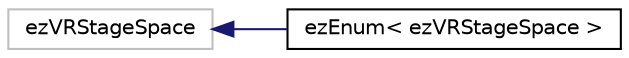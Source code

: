 digraph "Graphical Class Hierarchy"
{
 // LATEX_PDF_SIZE
  edge [fontname="Helvetica",fontsize="10",labelfontname="Helvetica",labelfontsize="10"];
  node [fontname="Helvetica",fontsize="10",shape=record];
  rankdir="LR";
  Node3727 [label="ezVRStageSpace",height=0.2,width=0.4,color="grey75", fillcolor="white", style="filled",tooltip=" "];
  Node3727 -> Node0 [dir="back",color="midnightblue",fontsize="10",style="solid",fontname="Helvetica"];
  Node0 [label="ezEnum\< ezVRStageSpace \>",height=0.2,width=0.4,color="black", fillcolor="white", style="filled",URL="$d6/dd9/structez_enum.htm",tooltip=" "];
}
